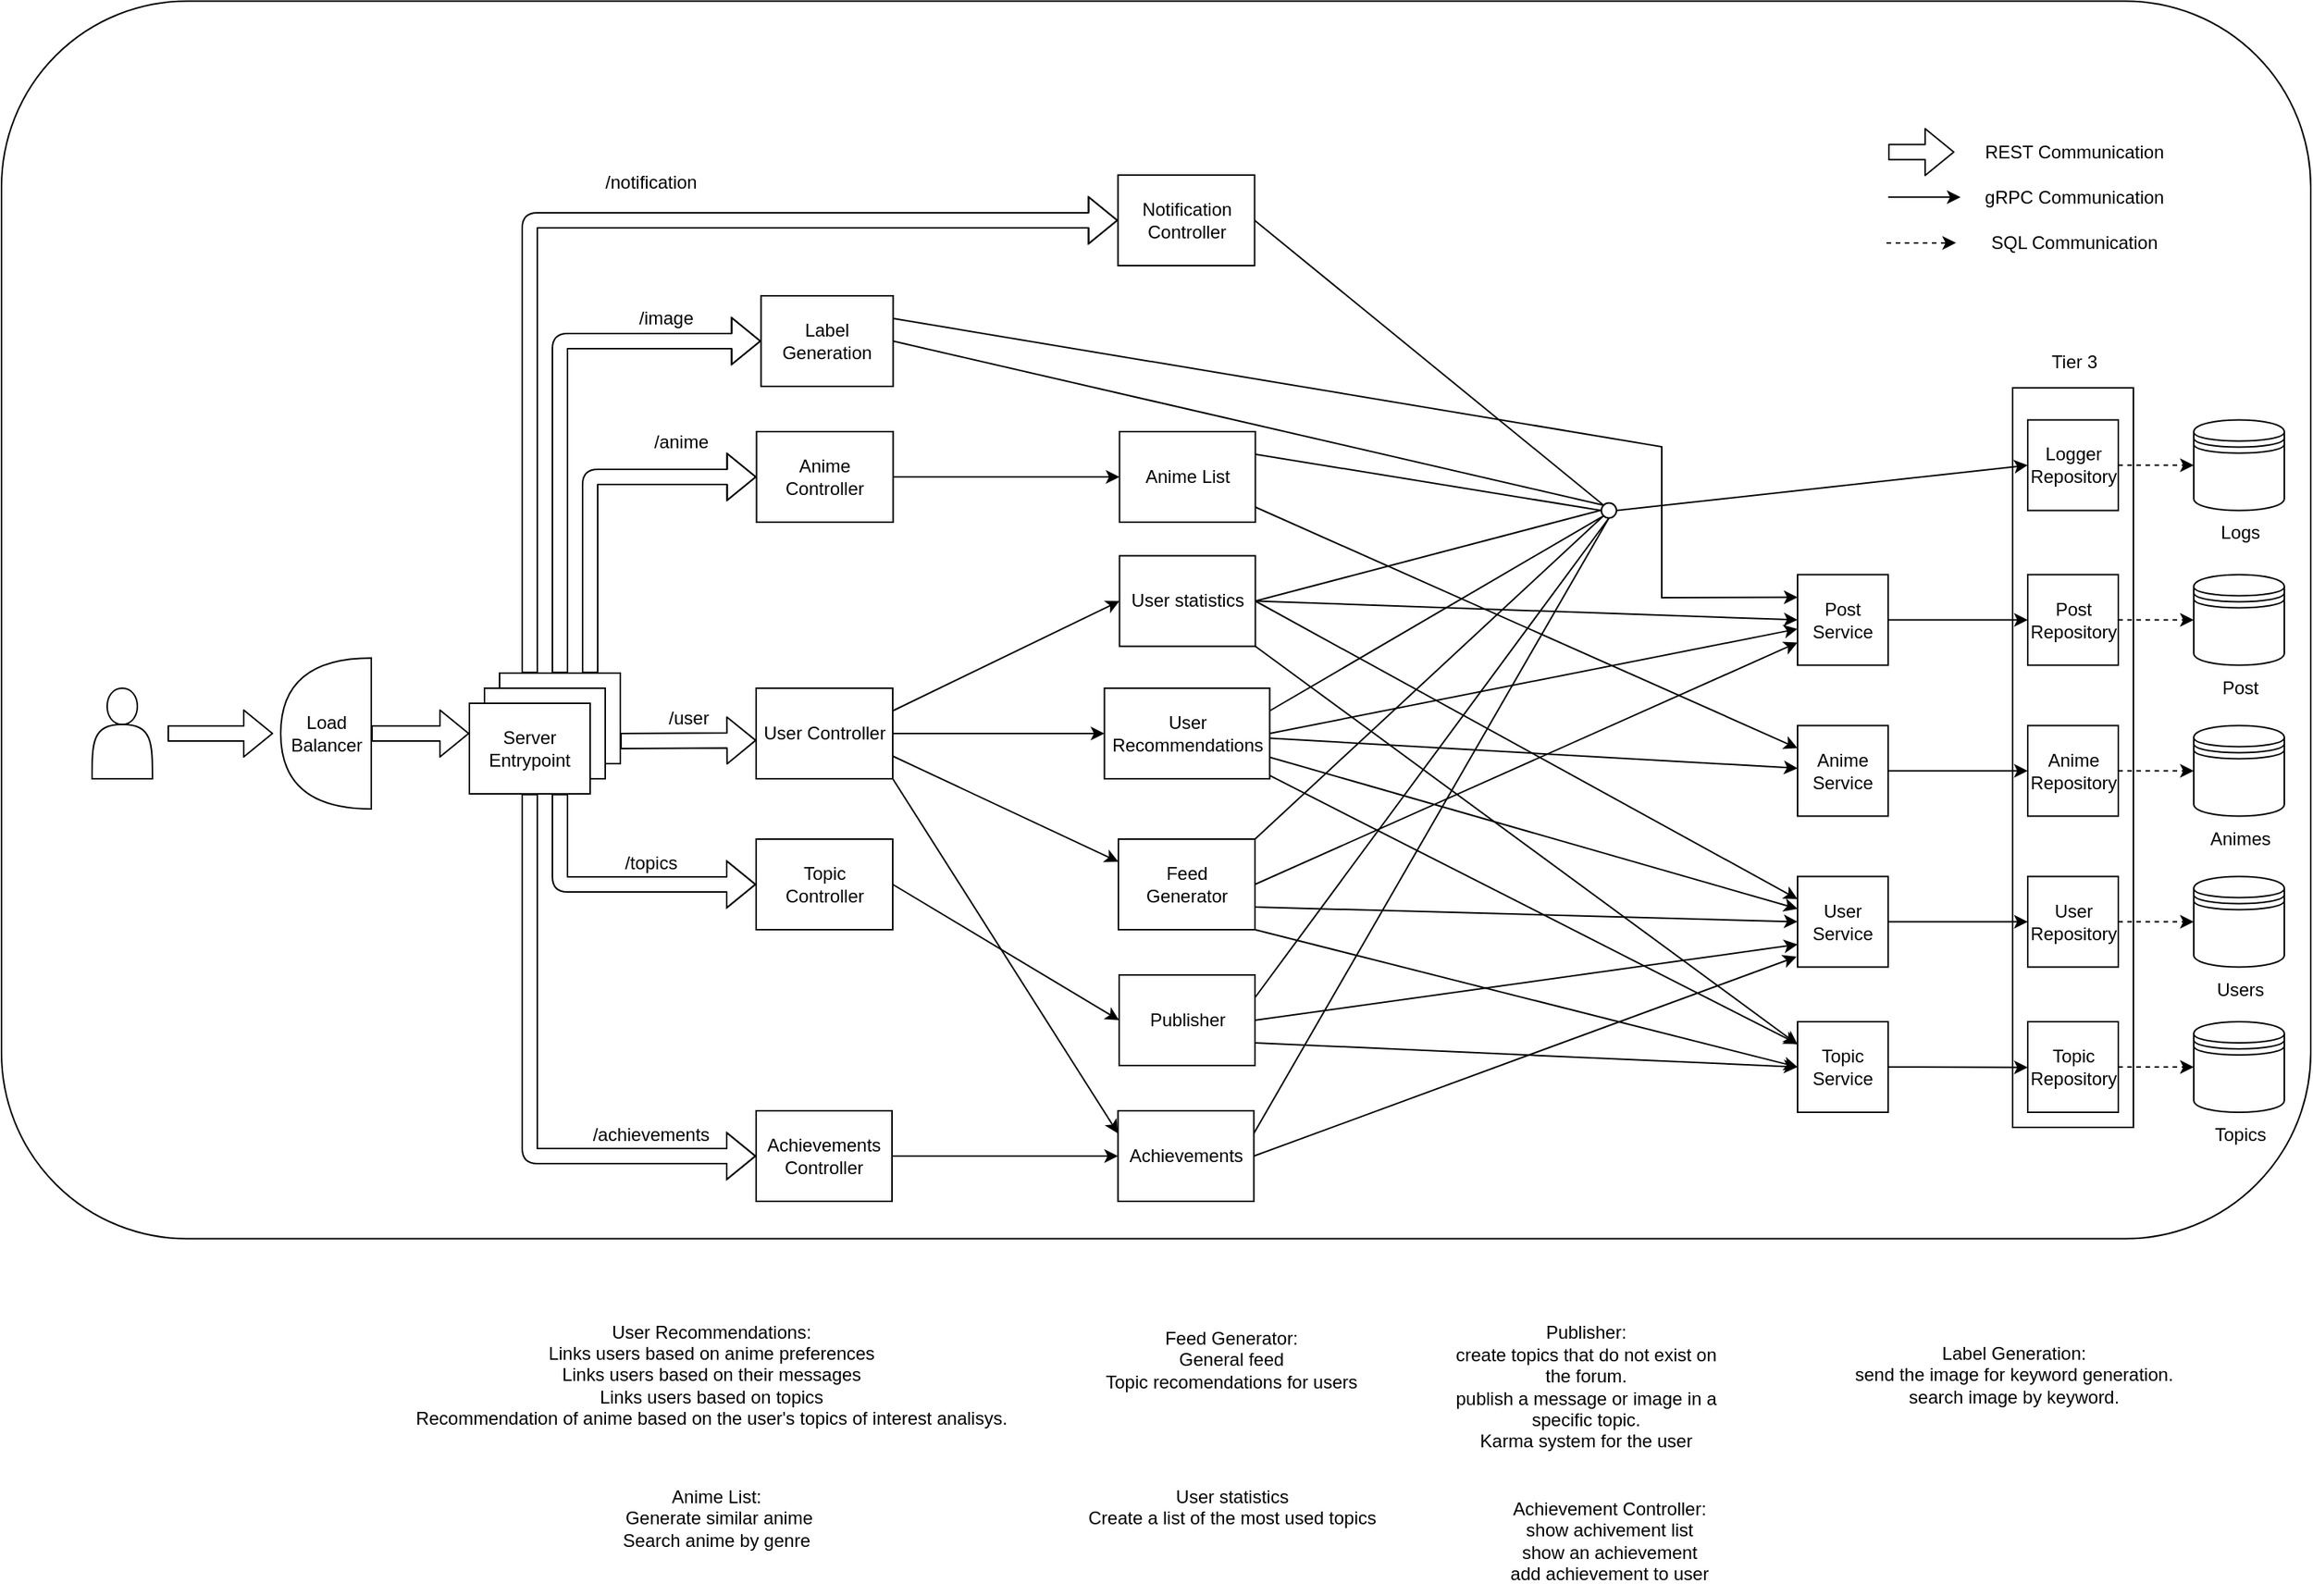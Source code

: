 <mxfile>
    <diagram id="ypNgHtK_cnsTJMlkypur" name="Phase 3 – Functional requirements and application architecture">
        <mxGraphModel dx="1513" dy="690" grid="1" gridSize="10" guides="1" tooltips="1" connect="1" arrows="1" fold="1" page="1" pageScale="1" pageWidth="850" pageHeight="1100" background="#ffffff" math="0" shadow="0">
            <root>
                <mxCell id="0"/>
                <mxCell id="1" parent="0"/>
                <mxCell id="129" value="" style="rounded=1;whiteSpace=wrap;html=1;" parent="1" vertex="1">
                    <mxGeometry x="-800" y="24.75" width="1530" height="820" as="geometry"/>
                </mxCell>
                <mxCell id="38" value="" style="rounded=0;whiteSpace=wrap;html=1;" parent="1" vertex="1">
                    <mxGeometry x="532.5" y="281" width="80" height="490" as="geometry"/>
                </mxCell>
                <mxCell id="R2yVV-g7roi1aGbfgLEV-1" value="" style="shape=datastore;whiteSpace=wrap;html=1;" parent="1" vertex="1">
                    <mxGeometry x="652.5" y="604.75" width="60" height="60" as="geometry"/>
                </mxCell>
                <mxCell id="2" value="" style="shape=actor;whiteSpace=wrap;html=1;" parent="1" vertex="1">
                    <mxGeometry x="-740" y="480" width="40" height="60" as="geometry"/>
                </mxCell>
                <mxCell id="9" value="" style="shape=or;whiteSpace=wrap;html=1;rotation=-180;" parent="1" vertex="1">
                    <mxGeometry x="-615" y="460" width="60" height="100" as="geometry"/>
                </mxCell>
                <mxCell id="10" value="Load&lt;br&gt;Balancer" style="text;html=1;align=center;verticalAlign=middle;resizable=0;points=[];autosize=1;strokeColor=none;fillColor=none;" parent="1" vertex="1">
                    <mxGeometry x="-620" y="490" width="70" height="40" as="geometry"/>
                </mxCell>
                <mxCell id="12" value="" style="rounded=0;whiteSpace=wrap;html=1;" parent="1" vertex="1">
                    <mxGeometry x="-470" y="470" width="80" height="60" as="geometry"/>
                </mxCell>
                <mxCell id="11" value="" style="rounded=0;whiteSpace=wrap;html=1;" parent="1" vertex="1">
                    <mxGeometry x="-480" y="480" width="80" height="60" as="geometry"/>
                </mxCell>
                <mxCell id="5" value="Server&lt;br&gt;Entrypoint" style="rounded=0;whiteSpace=wrap;html=1;" parent="1" vertex="1">
                    <mxGeometry x="-490" y="490" width="80" height="60" as="geometry"/>
                </mxCell>
                <mxCell id="16" value="Users" style="text;html=1;align=center;verticalAlign=middle;resizable=0;points=[];autosize=1;strokeColor=none;fillColor=none;" parent="1" vertex="1">
                    <mxGeometry x="652.5" y="664.75" width="60" height="30" as="geometry"/>
                </mxCell>
                <mxCell id="DDFgqJIRZyD7DjnSiCl7-17" value="" style="shape=datastore;whiteSpace=wrap;html=1;" parent="1" vertex="1">
                    <mxGeometry x="652.5" y="504.75" width="60" height="60" as="geometry"/>
                </mxCell>
                <mxCell id="18" value="" style="shape=datastore;whiteSpace=wrap;html=1;" parent="1" vertex="1">
                    <mxGeometry x="652.5" y="404.75" width="60" height="60" as="geometry"/>
                </mxCell>
                <mxCell id="19" value="Post" style="text;html=1;align=center;verticalAlign=middle;resizable=0;points=[];autosize=1;strokeColor=none;fillColor=none;" parent="1" vertex="1">
                    <mxGeometry x="657.5" y="464.75" width="50" height="30" as="geometry"/>
                </mxCell>
                <mxCell id="R2yVV-g7roi1aGbfgLEV-24" value="Animes" style="text;html=1;align=center;verticalAlign=middle;resizable=0;points=[];autosize=1;strokeColor=none;fillColor=none;" parent="1" vertex="1">
                    <mxGeometry x="647.5" y="564.75" width="70" height="30" as="geometry"/>
                </mxCell>
                <mxCell id="29" value="Logger&lt;br&gt;Repository" style="whiteSpace=wrap;html=1;aspect=fixed;" parent="1" vertex="1">
                    <mxGeometry x="542.5" y="302.25" width="60" height="60" as="geometry"/>
                </mxCell>
                <mxCell id="30" value="" style="shape=datastore;whiteSpace=wrap;html=1;" parent="1" vertex="1">
                    <mxGeometry x="652.5" y="302.25" width="60" height="60" as="geometry"/>
                </mxCell>
                <mxCell id="31" value="Logs" style="text;html=1;align=center;verticalAlign=middle;resizable=0;points=[];autosize=1;strokeColor=none;fillColor=none;" parent="1" vertex="1">
                    <mxGeometry x="657.5" y="362.25" width="50" height="30" as="geometry"/>
                </mxCell>
                <mxCell id="34" value="&lt;span style=&quot;color: rgb(0, 0, 0); text-wrap-mode: nowrap;&quot;&gt;Post&lt;/span&gt;&lt;br&gt;&lt;span style=&quot;color: rgb(0, 0, 0);&quot;&gt;Repository&lt;/span&gt;" style="whiteSpace=wrap;html=1;aspect=fixed;" parent="1" vertex="1">
                    <mxGeometry x="542.5" y="404.75" width="60" height="60" as="geometry"/>
                </mxCell>
                <mxCell id="35" value="Anime&lt;br&gt;&lt;span style=&quot;color: rgb(0, 0, 0);&quot;&gt;Repository&lt;/span&gt;" style="whiteSpace=wrap;html=1;aspect=fixed;" parent="1" vertex="1">
                    <mxGeometry x="542.5" y="504.75" width="60" height="60" as="geometry"/>
                </mxCell>
                <mxCell id="36" value="User&lt;br&gt;&lt;span style=&quot;color: rgb(0, 0, 0);&quot;&gt;Repository&lt;/span&gt;" style="whiteSpace=wrap;html=1;aspect=fixed;" parent="1" vertex="1">
                    <mxGeometry x="542.5" y="604.75" width="60" height="60" as="geometry"/>
                </mxCell>
                <mxCell id="39" value="Tier 3" style="text;html=1;align=center;verticalAlign=middle;resizable=0;points=[];autosize=1;strokeColor=none;fillColor=none;" parent="1" vertex="1">
                    <mxGeometry x="547.5" y="249" width="50" height="30" as="geometry"/>
                </mxCell>
                <mxCell id="43" value="Label&lt;br&gt;Generation" style="rounded=0;whiteSpace=wrap;html=1;" parent="1" vertex="1">
                    <mxGeometry x="-296.75" y="220" width="87.5" height="60" as="geometry"/>
                </mxCell>
                <mxCell id="45" value="" style="shape=datastore;whiteSpace=wrap;html=1;" parent="1" vertex="1">
                    <mxGeometry x="652.5" y="701" width="60" height="60" as="geometry"/>
                </mxCell>
                <mxCell id="46" value="Topics" style="text;html=1;align=center;verticalAlign=middle;resizable=0;points=[];autosize=1;strokeColor=none;fillColor=none;" parent="1" vertex="1">
                    <mxGeometry x="652.5" y="761" width="60" height="30" as="geometry"/>
                </mxCell>
                <mxCell id="47" value="Topic&lt;br&gt;&lt;span style=&quot;color: rgb(0, 0, 0);&quot;&gt;Repository&lt;/span&gt;" style="whiteSpace=wrap;html=1;aspect=fixed;" parent="1" vertex="1">
                    <mxGeometry x="542.5" y="701" width="60" height="60" as="geometry"/>
                </mxCell>
                <mxCell id="55" value="Post&lt;br&gt;Service" style="rounded=0;whiteSpace=wrap;html=1;" parent="1" vertex="1">
                    <mxGeometry x="390" y="404.75" width="60" height="60" as="geometry"/>
                </mxCell>
                <mxCell id="DDFgqJIRZyD7DjnSiCl7-64" style="edgeStyle=none;html=1;" parent="1" source="56" target="35" edge="1">
                    <mxGeometry relative="1" as="geometry"/>
                </mxCell>
                <mxCell id="56" value="Anime&lt;br&gt;Service" style="rounded=0;whiteSpace=wrap;html=1;" parent="1" vertex="1">
                    <mxGeometry x="390" y="504.75" width="60" height="60" as="geometry"/>
                </mxCell>
                <mxCell id="57" value="User&lt;br&gt;Service" style="rounded=0;whiteSpace=wrap;html=1;" parent="1" vertex="1">
                    <mxGeometry x="390" y="604.75" width="60" height="60" as="geometry"/>
                </mxCell>
                <mxCell id="58" value="Topic&lt;br&gt;Service" style="rounded=0;whiteSpace=wrap;html=1;" parent="1" vertex="1">
                    <mxGeometry x="390" y="701" width="60" height="60" as="geometry"/>
                </mxCell>
                <mxCell id="62" value="" style="endArrow=classic;html=1;entryX=0;entryY=0.25;entryDx=0;entryDy=0;exitX=1;exitY=0.25;exitDx=0;exitDy=0;rounded=0;curved=0;" parent="1" source="43" target="55" edge="1">
                    <mxGeometry width="50" height="50" relative="1" as="geometry">
                        <mxPoint x="-30" y="490" as="sourcePoint"/>
                        <mxPoint x="20" y="440" as="targetPoint"/>
                        <Array as="points">
                            <mxPoint x="300" y="320"/>
                            <mxPoint x="300" y="420"/>
                        </Array>
                    </mxGeometry>
                </mxCell>
                <mxCell id="63" value="" style="endArrow=classic;html=1;entryX=0;entryY=0.5;entryDx=0;entryDy=0;exitX=1;exitY=0.5;exitDx=0;exitDy=0;" parent="1" source="55" target="34" edge="1">
                    <mxGeometry width="50" height="50" relative="1" as="geometry">
                        <mxPoint x="442.5" y="491" as="sourcePoint"/>
                        <mxPoint x="492.5" y="441" as="targetPoint"/>
                    </mxGeometry>
                </mxCell>
                <mxCell id="R2yVV-g7roi1aGbfgLEV-63" value="" style="endArrow=classic;startArrow=none;html=1;entryX=0;entryY=0.5;entryDx=0;entryDy=0;exitX=1;exitY=0.5;exitDx=0;exitDy=0;startFill=0;" parent="1" source="57" target="36" edge="1">
                    <mxGeometry width="50" height="50" relative="1" as="geometry">
                        <mxPoint x="500" y="634.38" as="sourcePoint"/>
                        <mxPoint x="550" y="634.38" as="targetPoint"/>
                    </mxGeometry>
                </mxCell>
                <mxCell id="R2yVV-g7roi1aGbfgLEV-64" value="" style="endArrow=classic;startArrow=none;html=1;entryX=0;entryY=0.5;entryDx=0;entryDy=0;exitX=1;exitY=0.5;exitDx=0;exitDy=0;startFill=0;" parent="1" source="58" edge="1">
                    <mxGeometry width="50" height="50" relative="1" as="geometry">
                        <mxPoint x="500" y="730.63" as="sourcePoint"/>
                        <mxPoint x="542.5" y="731.25" as="targetPoint"/>
                    </mxGeometry>
                </mxCell>
                <mxCell id="68" value="Publisher" style="rounded=0;whiteSpace=wrap;html=1;" parent="1" vertex="1">
                    <mxGeometry x="-59.5" y="670" width="90" height="60" as="geometry"/>
                </mxCell>
                <mxCell id="70" value="" style="endArrow=classic;html=1;entryX=0;entryY=0.5;entryDx=0;entryDy=0;exitX=1;exitY=0.75;exitDx=0;exitDy=0;" parent="1" source="68" target="58" edge="1">
                    <mxGeometry width="50" height="50" relative="1" as="geometry">
                        <mxPoint x="-10" y="650" as="sourcePoint"/>
                        <mxPoint x="40" y="600" as="targetPoint"/>
                    </mxGeometry>
                </mxCell>
                <mxCell id="72" value="Feed&lt;br&gt;Generator" style="rounded=0;whiteSpace=wrap;html=1;" parent="1" vertex="1">
                    <mxGeometry x="-60" y="580" width="90.5" height="60" as="geometry"/>
                </mxCell>
                <mxCell id="DDFgqJIRZyD7DjnSiCl7-72" value="Achievements&lt;div&gt;Controller&lt;/div&gt;" style="rounded=0;whiteSpace=wrap;html=1;" parent="1" vertex="1">
                    <mxGeometry x="-300" y="760" width="90" height="60" as="geometry"/>
                </mxCell>
                <mxCell id="74" value="" style="endArrow=classic;html=1;entryX=0;entryY=0.5;entryDx=0;entryDy=0;exitX=1;exitY=0.75;exitDx=0;exitDy=0;" parent="1" source="72" target="57" edge="1">
                    <mxGeometry width="50" height="50" relative="1" as="geometry">
                        <mxPoint x="-140" y="570" as="sourcePoint"/>
                        <mxPoint x="-90" y="520" as="targetPoint"/>
                    </mxGeometry>
                </mxCell>
                <mxCell id="75" value="/image" style="text;html=1;align=center;verticalAlign=middle;resizable=0;points=[];autosize=1;strokeColor=none;fillColor=none;" parent="1" vertex="1">
                    <mxGeometry x="-389.75" y="220" width="60" height="30" as="geometry"/>
                </mxCell>
                <mxCell id="77" value="" style="endArrow=classic;html=1;entryX=0;entryY=0.75;entryDx=0;entryDy=0;exitX=1;exitY=0.5;exitDx=0;exitDy=0;" parent="1" source="68" target="57" edge="1">
                    <mxGeometry width="50" height="50" relative="1" as="geometry">
                        <mxPoint x="-60" y="590" as="sourcePoint"/>
                        <mxPoint x="-10" y="540" as="targetPoint"/>
                    </mxGeometry>
                </mxCell>
                <mxCell id="78" value="Topic&lt;br&gt;Controller" style="rounded=0;whiteSpace=wrap;html=1;" parent="1" vertex="1">
                    <mxGeometry x="-300" y="580" width="90.5" height="60" as="geometry"/>
                </mxCell>
                <mxCell id="80" value="" style="endArrow=classic;html=1;entryX=0;entryY=0.5;entryDx=0;entryDy=0;exitX=1;exitY=0.5;exitDx=0;exitDy=0;" parent="1" source="78" target="68" edge="1">
                    <mxGeometry width="50" height="50" relative="1" as="geometry">
                        <mxPoint x="-200" y="520" as="sourcePoint"/>
                        <mxPoint x="-150" y="470" as="targetPoint"/>
                    </mxGeometry>
                </mxCell>
                <mxCell id="3nlse7nU_7aJ0FhMdwJK-82" value="Anime Controller" style="rounded=0;whiteSpace=wrap;html=1;" parent="1" vertex="1">
                    <mxGeometry x="-299.75" y="310" width="90.5" height="60" as="geometry"/>
                </mxCell>
                <mxCell id="3nlse7nU_7aJ0FhMdwJK-83" value="/notification" style="text;html=1;align=center;verticalAlign=middle;resizable=0;points=[];autosize=1;strokeColor=none;fillColor=none;" parent="1" vertex="1">
                    <mxGeometry x="-410" y="130" width="80" height="30" as="geometry"/>
                </mxCell>
                <mxCell id="3nlse7nU_7aJ0FhMdwJK-84" value="Notification Controller" style="rounded=0;whiteSpace=wrap;html=1;" parent="1" vertex="1">
                    <mxGeometry x="-60.25" y="140" width="90.5" height="60" as="geometry"/>
                </mxCell>
                <mxCell id="3nlse7nU_7aJ0FhMdwJK-85" value="User Controller" style="rounded=0;whiteSpace=wrap;html=1;" parent="1" vertex="1">
                    <mxGeometry x="-300" y="480" width="90.5" height="60" as="geometry"/>
                </mxCell>
                <mxCell id="83" value="/achievements" style="text;html=1;align=center;verticalAlign=middle;resizable=0;points=[];autosize=1;strokeColor=none;fillColor=none;" parent="1" vertex="1">
                    <mxGeometry x="-420" y="761" width="100" height="30" as="geometry"/>
                </mxCell>
                <mxCell id="81" value="/user" style="text;html=1;align=center;verticalAlign=middle;resizable=0;points=[];autosize=1;strokeColor=none;fillColor=none;" parent="1" vertex="1">
                    <mxGeometry x="-370" y="485" width="50" height="30" as="geometry"/>
                </mxCell>
                <mxCell id="76" value="/topics" style="text;html=1;align=center;verticalAlign=middle;resizable=0;points=[];autosize=1;strokeColor=none;fillColor=none;" parent="1" vertex="1">
                    <mxGeometry x="-400" y="581" width="60" height="30" as="geometry"/>
                </mxCell>
                <mxCell id="3nlse7nU_7aJ0FhMdwJK-81" value="/anime" style="text;html=1;align=center;verticalAlign=middle;resizable=0;points=[];autosize=1;strokeColor=none;fillColor=none;" parent="1" vertex="1">
                    <mxGeometry x="-380" y="302.25" width="60" height="30" as="geometry"/>
                </mxCell>
                <mxCell id="R2yVV-g7roi1aGbfgLEV-91" value="User&lt;div&gt;Recommendations&lt;/div&gt;" style="rounded=0;whiteSpace=wrap;html=1;" parent="1" vertex="1">
                    <mxGeometry x="-69.25" y="480" width="109.5" height="60" as="geometry"/>
                </mxCell>
                <mxCell id="R2yVV-g7roi1aGbfgLEV-93" value="" style="endArrow=classic;html=1;" parent="1" source="3nlse7nU_7aJ0FhMdwJK-85" target="R2yVV-g7roi1aGbfgLEV-91" edge="1">
                    <mxGeometry width="50" height="50" relative="1" as="geometry">
                        <mxPoint x="-199" y="420" as="sourcePoint"/>
                        <mxPoint x="-79" y="450" as="targetPoint"/>
                    </mxGeometry>
                </mxCell>
                <mxCell id="R2yVV-g7roi1aGbfgLEV-94" value="" style="endArrow=classic;html=1;" parent="1" source="R2yVV-g7roi1aGbfgLEV-91" target="57" edge="1">
                    <mxGeometry width="50" height="50" relative="1" as="geometry">
                        <mxPoint x="11" y="469" as="sourcePoint"/>
                        <mxPoint x="400" y="630" as="targetPoint"/>
                    </mxGeometry>
                </mxCell>
                <mxCell id="R2yVV-g7roi1aGbfgLEV-95" value="" style="endArrow=classic;html=1;exitX=1;exitY=0.5;exitDx=0;exitDy=0;" parent="1" source="R2yVV-g7roi1aGbfgLEV-91" target="55" edge="1">
                    <mxGeometry width="50" height="50" relative="1" as="geometry">
                        <mxPoint x="30" y="544" as="sourcePoint"/>
                        <mxPoint x="400" y="637" as="targetPoint"/>
                    </mxGeometry>
                </mxCell>
                <mxCell id="3nlse7nU_7aJ0FhMdwJK-93" value="" style="endArrow=classic;html=1;exitX=1;exitY=0.5;exitDx=0;exitDy=0;entryX=-0.011;entryY=0.886;entryDx=0;entryDy=0;entryPerimeter=0;" parent="1" source="155" target="57" edge="1">
                    <mxGeometry width="50" height="50" relative="1" as="geometry">
                        <mxPoint x="110" y="640" as="sourcePoint"/>
                        <mxPoint x="380" y="670" as="targetPoint"/>
                    </mxGeometry>
                </mxCell>
                <mxCell id="98" value="" style="endArrow=classic;html=1;entryX=0;entryY=0.75;entryDx=0;entryDy=0;exitX=1;exitY=0.5;exitDx=0;exitDy=0;" parent="1" source="72" target="55" edge="1">
                    <mxGeometry width="50" height="50" relative="1" as="geometry">
                        <mxPoint x="-9" y="595" as="sourcePoint"/>
                        <mxPoint x="152.01" y="539.738" as="targetPoint"/>
                    </mxGeometry>
                </mxCell>
                <mxCell id="R2yVV-g7roi1aGbfgLEV-98" value="Anime List" style="rounded=0;whiteSpace=wrap;html=1;" parent="1" vertex="1">
                    <mxGeometry x="-59.25" y="310" width="90" height="60" as="geometry"/>
                </mxCell>
                <mxCell id="99" value="" style="endArrow=classic;html=1;entryX=0;entryY=0.5;entryDx=0;entryDy=0;exitX=1;exitY=0.5;exitDx=0;exitDy=0;" parent="1" source="3nlse7nU_7aJ0FhMdwJK-82" target="R2yVV-g7roi1aGbfgLEV-98" edge="1">
                    <mxGeometry width="50" height="50" relative="1" as="geometry">
                        <mxPoint x="80.25" y="300" as="sourcePoint"/>
                        <mxPoint x="130.25" y="250" as="targetPoint"/>
                    </mxGeometry>
                </mxCell>
                <mxCell id="100" value="" style="endArrow=classic;html=1;entryX=0;entryY=0.25;entryDx=0;entryDy=0;" parent="1" source="R2yVV-g7roi1aGbfgLEV-98" target="56" edge="1">
                    <mxGeometry width="50" height="50" relative="1" as="geometry">
                        <mxPoint x="80" y="370" as="sourcePoint"/>
                        <mxPoint x="110" y="362" as="targetPoint"/>
                    </mxGeometry>
                </mxCell>
                <mxCell id="101" value="" style="endArrow=classic;html=1;entryX=0;entryY=0.5;entryDx=0;entryDy=0;exitX=1;exitY=0.5;exitDx=0;exitDy=0;" parent="1" source="103" target="29" edge="1">
                    <mxGeometry width="50" height="50" relative="1" as="geometry">
                        <mxPoint x="200" y="332" as="sourcePoint"/>
                        <mxPoint x="140" y="440" as="targetPoint"/>
                    </mxGeometry>
                </mxCell>
                <mxCell id="103" value="" style="ellipse;whiteSpace=wrap;html=1;aspect=fixed;" parent="1" vertex="1">
                    <mxGeometry x="260" y="357.25" width="10" height="10" as="geometry"/>
                </mxCell>
                <mxCell id="104" value="" style="endArrow=none;html=1;entryX=0;entryY=0.5;entryDx=0;entryDy=0;exitX=1;exitY=0.25;exitDx=0;exitDy=0;" parent="1" source="R2yVV-g7roi1aGbfgLEV-98" target="103" edge="1">
                    <mxGeometry width="50" height="50" relative="1" as="geometry">
                        <mxPoint x="80" y="440" as="sourcePoint"/>
                        <mxPoint x="130" y="390" as="targetPoint"/>
                    </mxGeometry>
                </mxCell>
                <mxCell id="106" value="" style="endArrow=none;html=1;entryX=0;entryY=1;entryDx=0;entryDy=0;exitX=1;exitY=0.25;exitDx=0;exitDy=0;" parent="1" source="R2yVV-g7roi1aGbfgLEV-91" target="103" edge="1">
                    <mxGeometry width="50" height="50" relative="1" as="geometry">
                        <mxPoint x="70" y="530" as="sourcePoint"/>
                        <mxPoint x="120" y="480" as="targetPoint"/>
                    </mxGeometry>
                </mxCell>
                <mxCell id="110" value="" style="endArrow=none;html=1;entryX=0.5;entryY=1;entryDx=0;entryDy=0;exitX=1;exitY=0.25;exitDx=0;exitDy=0;" parent="1" source="68" target="103" edge="1">
                    <mxGeometry width="50" height="50" relative="1" as="geometry">
                        <mxPoint x="90" y="610" as="sourcePoint"/>
                        <mxPoint x="140" y="560" as="targetPoint"/>
                    </mxGeometry>
                </mxCell>
                <mxCell id="111" value="" style="endArrow=none;html=1;entryX=0.5;entryY=1;entryDx=0;entryDy=0;exitX=1;exitY=0.25;exitDx=0;exitDy=0;" parent="1" source="155" target="103" edge="1">
                    <mxGeometry width="50" height="50" relative="1" as="geometry">
                        <mxPoint x="120" y="630" as="sourcePoint"/>
                        <mxPoint x="170" y="580" as="targetPoint"/>
                    </mxGeometry>
                </mxCell>
                <mxCell id="113" value="" style="endArrow=none;html=1;entryX=1;entryY=0.5;entryDx=0;entryDy=0;exitX=0;exitY=0;exitDx=0;exitDy=0;" parent="1" source="103" target="3nlse7nU_7aJ0FhMdwJK-84" edge="1">
                    <mxGeometry width="50" height="50" relative="1" as="geometry">
                        <mxPoint x="90" y="350" as="sourcePoint"/>
                        <mxPoint x="140" y="300" as="targetPoint"/>
                    </mxGeometry>
                </mxCell>
                <mxCell id="R2yVV-g7roi1aGbfgLEV-114" value="" style="endArrow=classic;html=1;" parent="1" source="R2yVV-g7roi1aGbfgLEV-91" target="58" edge="1">
                    <mxGeometry width="50" height="50" relative="1" as="geometry">
                        <mxPoint x="60" y="546" as="sourcePoint"/>
                        <mxPoint x="400" y="637" as="targetPoint"/>
                    </mxGeometry>
                </mxCell>
                <mxCell id="R2yVV-g7roi1aGbfgLEV-115" value="Anime List:&amp;nbsp;&lt;div&gt;Generate similar anime&lt;/div&gt;&lt;div&gt;Search anime by genre&amp;nbsp;&lt;/div&gt;" style="text;html=1;align=center;verticalAlign=middle;resizable=0;points=[];autosize=1;strokeColor=none;fillColor=none;" parent="1" vertex="1">
                    <mxGeometry x="-404.75" y="1000" width="160" height="60" as="geometry"/>
                </mxCell>
                <mxCell id="116" value="User Recommendations:&lt;div&gt;Links users based on anime preferences&lt;/div&gt;&lt;div&gt;Links users based on their messages&lt;/div&gt;&lt;div&gt;Links users based on topics&lt;/div&gt;&lt;div&gt;&lt;span style=&quot;background-color: transparent;&quot;&gt;Recommendation of anime based on the user&#39;s topics of interest analisys.&lt;/span&gt;&lt;br&gt;&lt;/div&gt;" style="text;html=1;align=center;verticalAlign=middle;resizable=0;points=[];autosize=1;strokeColor=none;fillColor=none;" parent="1" vertex="1">
                    <mxGeometry x="-549.75" y="890" width="440" height="90" as="geometry"/>
                </mxCell>
                <mxCell id="DDFgqJIRZyD7DjnSiCl7-120" value="Feed Generator:&lt;div&gt;General feed&lt;/div&gt;&lt;div&gt;Topic recomendations for users&lt;/div&gt;" style="text;html=1;align=center;verticalAlign=middle;whiteSpace=wrap;rounded=0;" parent="1" vertex="1">
                    <mxGeometry x="-90" y="885" width="209.5" height="80" as="geometry"/>
                </mxCell>
                <mxCell id="DDFgqJIRZyD7DjnSiCl7-121" value="Publisher:&lt;div&gt;&lt;div&gt;create topics that do not exist on the forum.&lt;/div&gt;&lt;div&gt;publish a message or image in a specific topic.&lt;/div&gt;&lt;/div&gt;&lt;div&gt;Karma system for the user&lt;/div&gt;" style="text;html=1;align=center;verticalAlign=middle;whiteSpace=wrap;rounded=0;" parent="1" vertex="1">
                    <mxGeometry x="160" y="885" width="180" height="115" as="geometry"/>
                </mxCell>
                <mxCell id="117" value="Achievement Controller:&lt;div&gt;show achivement list&lt;/div&gt;&lt;div&gt;show an achievement&lt;/div&gt;&lt;div&gt;add achievement to user&lt;/div&gt;" style="text;html=1;align=center;verticalAlign=middle;resizable=0;points=[];autosize=1;strokeColor=none;fillColor=none;" parent="1" vertex="1">
                    <mxGeometry x="190" y="1010" width="150" height="70" as="geometry"/>
                </mxCell>
                <mxCell id="118" value="Label Generation:&lt;br&gt;&lt;div&gt;send the image for keyword generation.&lt;/div&gt;&lt;div&gt;search image by keyword.&lt;/div&gt;" style="text;html=1;align=center;verticalAlign=middle;resizable=0;points=[];autosize=1;strokeColor=none;fillColor=none;" parent="1" vertex="1">
                    <mxGeometry x="417.5" y="905" width="230" height="60" as="geometry"/>
                </mxCell>
                <mxCell id="130" value="gRPC Communication" style="text;html=1;align=center;verticalAlign=middle;resizable=0;points=[];autosize=1;strokeColor=none;fillColor=none;" parent="1" vertex="1">
                    <mxGeometry x="502.5" y="140" width="140" height="30" as="geometry"/>
                </mxCell>
                <mxCell id="131" value="" style="shape=flexArrow;endArrow=classic;html=1;" parent="1" edge="1">
                    <mxGeometry width="50" height="50" relative="1" as="geometry">
                        <mxPoint x="-690" y="510" as="sourcePoint"/>
                        <mxPoint x="-620" y="510" as="targetPoint"/>
                    </mxGeometry>
                </mxCell>
                <mxCell id="132" value="" style="endArrow=classic;html=1;" parent="1" edge="1">
                    <mxGeometry width="50" height="50" relative="1" as="geometry">
                        <mxPoint x="450" y="154.66" as="sourcePoint"/>
                        <mxPoint x="498" y="154.66" as="targetPoint"/>
                    </mxGeometry>
                </mxCell>
                <mxCell id="R2yVV-g7roi1aGbfgLEV-140" value="" style="endArrow=classic;html=1;entryX=0;entryY=0.25;entryDx=0;entryDy=0;exitX=1;exitY=1;exitDx=0;exitDy=0;" parent="1" source="3nlse7nU_7aJ0FhMdwJK-85" target="155" edge="1">
                    <mxGeometry width="50" height="50" relative="1" as="geometry">
                        <mxPoint x="-199" y="520" as="sourcePoint"/>
                        <mxPoint x="-59" y="520" as="targetPoint"/>
                    </mxGeometry>
                </mxCell>
                <mxCell id="141" value="" style="endArrow=classic;html=1;entryX=0;entryY=0.5;entryDx=0;entryDy=0;exitX=1;exitY=0.5;exitDx=0;exitDy=0;dashed=1;" parent="1" source="47" target="45" edge="1">
                    <mxGeometry width="50" height="50" relative="1" as="geometry">
                        <mxPoint x="620" y="600" as="sourcePoint"/>
                        <mxPoint x="670" y="550" as="targetPoint"/>
                    </mxGeometry>
                </mxCell>
                <mxCell id="142" value="" style="endArrow=classic;html=1;entryX=0;entryY=0.5;entryDx=0;entryDy=0;exitX=1;exitY=0.5;exitDx=0;exitDy=0;dashed=1;" parent="1" source="36" target="R2yVV-g7roi1aGbfgLEV-1" edge="1">
                    <mxGeometry width="50" height="50" relative="1" as="geometry">
                        <mxPoint x="613" y="741" as="sourcePoint"/>
                        <mxPoint x="663" y="741" as="targetPoint"/>
                    </mxGeometry>
                </mxCell>
                <mxCell id="143" value="" style="endArrow=classic;html=1;entryX=0;entryY=0.5;entryDx=0;entryDy=0;exitX=1;exitY=0.5;exitDx=0;exitDy=0;dashed=1;" parent="1" source="29" target="30" edge="1">
                    <mxGeometry width="50" height="50" relative="1" as="geometry">
                        <mxPoint x="623" y="751" as="sourcePoint"/>
                        <mxPoint x="673" y="751" as="targetPoint"/>
                    </mxGeometry>
                </mxCell>
                <mxCell id="144" value="" style="endArrow=classic;html=1;entryX=0;entryY=0.5;entryDx=0;entryDy=0;exitX=1;exitY=0.5;exitDx=0;exitDy=0;dashed=1;" parent="1" source="34" target="18" edge="1">
                    <mxGeometry width="50" height="50" relative="1" as="geometry">
                        <mxPoint x="633" y="761" as="sourcePoint"/>
                        <mxPoint x="683" y="761" as="targetPoint"/>
                    </mxGeometry>
                </mxCell>
                <mxCell id="145" value="" style="endArrow=classic;html=1;entryX=0;entryY=0.5;entryDx=0;entryDy=0;exitX=1;exitY=0.5;exitDx=0;exitDy=0;dashed=1;" parent="1" source="35" target="DDFgqJIRZyD7DjnSiCl7-17" edge="1">
                    <mxGeometry width="50" height="50" relative="1" as="geometry">
                        <mxPoint x="643" y="771" as="sourcePoint"/>
                        <mxPoint x="693" y="771" as="targetPoint"/>
                    </mxGeometry>
                </mxCell>
                <mxCell id="147" value="" style="endArrow=classic;html=1;dashed=1;" parent="1" edge="1">
                    <mxGeometry width="50" height="50" relative="1" as="geometry">
                        <mxPoint x="449" y="185" as="sourcePoint"/>
                        <mxPoint x="495" y="184.931" as="targetPoint"/>
                    </mxGeometry>
                </mxCell>
                <mxCell id="148" value="SQL Communication" style="text;html=1;align=center;verticalAlign=middle;resizable=0;points=[];autosize=1;strokeColor=none;fillColor=none;" parent="1" vertex="1">
                    <mxGeometry x="507.5" y="170" width="130" height="30" as="geometry"/>
                </mxCell>
                <mxCell id="3nlse7nU_7aJ0FhMdwJK-149" value="User statistics" style="rounded=0;whiteSpace=wrap;html=1;" parent="1" vertex="1">
                    <mxGeometry x="-59.25" y="392.25" width="90" height="60" as="geometry"/>
                </mxCell>
                <mxCell id="3nlse7nU_7aJ0FhMdwJK-150" value="" style="endArrow=classic;html=1;entryX=0;entryY=0.5;entryDx=0;entryDy=0;exitX=1;exitY=0.25;exitDx=0;exitDy=0;" parent="1" source="3nlse7nU_7aJ0FhMdwJK-85" target="3nlse7nU_7aJ0FhMdwJK-149" edge="1">
                    <mxGeometry width="50" height="50" relative="1" as="geometry">
                        <mxPoint x="-50" y="500" as="sourcePoint"/>
                        <mxPoint y="450" as="targetPoint"/>
                    </mxGeometry>
                </mxCell>
                <mxCell id="3nlse7nU_7aJ0FhMdwJK-151" value="" style="endArrow=classic;html=1;entryX=0;entryY=0.5;entryDx=0;entryDy=0;exitX=1;exitY=0.5;exitDx=0;exitDy=0;" parent="1" source="3nlse7nU_7aJ0FhMdwJK-149" target="55" edge="1">
                    <mxGeometry width="50" height="50" relative="1" as="geometry">
                        <mxPoint x="180" y="470" as="sourcePoint"/>
                        <mxPoint x="230" y="420" as="targetPoint"/>
                    </mxGeometry>
                </mxCell>
                <mxCell id="3nlse7nU_7aJ0FhMdwJK-152" value="" style="endArrow=classic;html=1;entryX=0;entryY=0.25;entryDx=0;entryDy=0;exitX=1;exitY=0.5;exitDx=0;exitDy=0;" parent="1" source="3nlse7nU_7aJ0FhMdwJK-149" target="57" edge="1">
                    <mxGeometry width="50" height="50" relative="1" as="geometry">
                        <mxPoint x="41" y="432" as="sourcePoint"/>
                        <mxPoint x="400" y="445" as="targetPoint"/>
                    </mxGeometry>
                </mxCell>
                <mxCell id="149" value="" style="shape=flexArrow;endArrow=classic;html=1;" parent="1" source="9" edge="1">
                    <mxGeometry width="50" height="50" relative="1" as="geometry">
                        <mxPoint x="-680" y="520" as="sourcePoint"/>
                        <mxPoint x="-490" y="510" as="targetPoint"/>
                    </mxGeometry>
                </mxCell>
                <mxCell id="3nlse7nU_7aJ0FhMdwJK-153" value="" style="endArrow=classic;html=1;entryX=0;entryY=0.25;entryDx=0;entryDy=0;exitX=1;exitY=1;exitDx=0;exitDy=0;" parent="1" source="3nlse7nU_7aJ0FhMdwJK-149" target="58" edge="1">
                    <mxGeometry width="50" height="50" relative="1" as="geometry">
                        <mxPoint x="51" y="442" as="sourcePoint"/>
                        <mxPoint x="410" y="455" as="targetPoint"/>
                    </mxGeometry>
                </mxCell>
                <mxCell id="R2yVV-g7roi1aGbfgLEV-149" value="User&amp;nbsp;statistics&lt;div&gt;&lt;div style=&quot;scrollbar-color: light-dark(#e2e2e2, #4b4b4b)&lt;br/&gt;&#x9;&#x9;&#x9;&#x9;&#x9;light-dark(#fbfbfb, var(--dark-panel-color));&quot;&gt;Create a list of the most used topics&lt;/div&gt;&lt;/div&gt;&lt;div&gt;&lt;br&gt;&lt;/div&gt;" style="text;html=1;align=center;verticalAlign=middle;resizable=0;points=[];autosize=1;strokeColor=none;fillColor=none;" parent="1" vertex="1">
                    <mxGeometry x="-95.25" y="1000" width="220" height="60" as="geometry"/>
                </mxCell>
                <mxCell id="151" value="REST Communication" style="text;html=1;align=center;verticalAlign=middle;resizable=0;points=[];autosize=1;strokeColor=none;fillColor=none;" parent="1" vertex="1">
                    <mxGeometry x="502.5" y="110" width="140" height="30" as="geometry"/>
                </mxCell>
                <mxCell id="152" value="" style="shape=flexArrow;endArrow=classic;html=1;" parent="1" edge="1">
                    <mxGeometry width="50" height="50" relative="1" as="geometry">
                        <mxPoint x="450" y="124.71" as="sourcePoint"/>
                        <mxPoint x="494" y="124.71" as="targetPoint"/>
                    </mxGeometry>
                </mxCell>
                <mxCell id="3nlse7nU_7aJ0FhMdwJK-154" value="" style="endArrow=classic;html=1;exitX=1;exitY=0.75;exitDx=0;exitDy=0;entryX=0;entryY=0.25;entryDx=0;entryDy=0;" parent="1" source="3nlse7nU_7aJ0FhMdwJK-85" target="72" edge="1">
                    <mxGeometry width="50" height="50" relative="1" as="geometry">
                        <mxPoint x="-50" y="740" as="sourcePoint"/>
                        <mxPoint y="690" as="targetPoint"/>
                    </mxGeometry>
                </mxCell>
                <mxCell id="3nlse7nU_7aJ0FhMdwJK-155" value="" style="endArrow=classic;html=1;exitX=1;exitY=1;exitDx=0;exitDy=0;entryX=0;entryY=0.5;entryDx=0;entryDy=0;" parent="1" source="72" target="58" edge="1">
                    <mxGeometry width="50" height="50" relative="1" as="geometry">
                        <mxPoint x="120" y="690" as="sourcePoint"/>
                        <mxPoint x="170" y="640" as="targetPoint"/>
                    </mxGeometry>
                </mxCell>
                <mxCell id="3nlse7nU_7aJ0FhMdwJK-156" value="" style="endArrow=none;html=1;exitX=1;exitY=0.5;exitDx=0;exitDy=0;endFill=0;" parent="1" source="3nlse7nU_7aJ0FhMdwJK-149" edge="1">
                    <mxGeometry width="50" height="50" relative="1" as="geometry">
                        <mxPoint x="70" y="550" as="sourcePoint"/>
                        <mxPoint x="260" y="362" as="targetPoint"/>
                    </mxGeometry>
                </mxCell>
                <mxCell id="3nlse7nU_7aJ0FhMdwJK-157" value="" style="endArrow=none;html=1;entryX=0;entryY=1;entryDx=0;entryDy=0;exitX=1;exitY=0;exitDx=0;exitDy=0;" parent="1" source="72" target="103" edge="1">
                    <mxGeometry width="50" height="50" relative="1" as="geometry">
                        <mxPoint x="41" y="695" as="sourcePoint"/>
                        <mxPoint x="275" y="377" as="targetPoint"/>
                    </mxGeometry>
                </mxCell>
                <mxCell id="153" value="" style="endArrow=none;html=1;entryX=0;entryY=0;entryDx=0;entryDy=0;exitX=1;exitY=0.5;exitDx=0;exitDy=0;" parent="1" source="43" target="103" edge="1">
                    <mxGeometry width="50" height="50" relative="1" as="geometry">
                        <mxPoint x="-210" y="260" as="sourcePoint"/>
                        <mxPoint x="150" y="450" as="targetPoint"/>
                    </mxGeometry>
                </mxCell>
                <mxCell id="155" value="Achievements" style="rounded=0;whiteSpace=wrap;html=1;" parent="1" vertex="1">
                    <mxGeometry x="-60.25" y="760" width="90" height="60" as="geometry"/>
                </mxCell>
                <mxCell id="156" value="" style="endArrow=classic;html=1;entryX=0;entryY=0.5;entryDx=0;entryDy=0;" parent="1" source="DDFgqJIRZyD7DjnSiCl7-72" target="155" edge="1">
                    <mxGeometry width="50" height="50" relative="1" as="geometry">
                        <mxPoint x="-224" y="550" as="sourcePoint"/>
                        <mxPoint x="-50" y="800" as="targetPoint"/>
                    </mxGeometry>
                </mxCell>
                <mxCell id="157" value="" style="shape=flexArrow;endArrow=classic;html=1;exitX=0.25;exitY=0;exitDx=0;exitDy=0;entryX=0;entryY=0.5;entryDx=0;entryDy=0;" parent="1" source="12" target="3nlse7nU_7aJ0FhMdwJK-84" edge="1">
                    <mxGeometry width="50" height="50" relative="1" as="geometry">
                        <mxPoint x="-490" y="279" as="sourcePoint"/>
                        <mxPoint x="-446" y="279" as="targetPoint"/>
                        <Array as="points">
                            <mxPoint x="-450" y="170"/>
                        </Array>
                    </mxGeometry>
                </mxCell>
                <mxCell id="158" value="" style="shape=flexArrow;endArrow=classic;html=1;exitX=0.5;exitY=0;exitDx=0;exitDy=0;entryX=0;entryY=0.5;entryDx=0;entryDy=0;" parent="1" source="12" target="43" edge="1">
                    <mxGeometry width="50" height="50" relative="1" as="geometry">
                        <mxPoint x="-389.75" y="279" as="sourcePoint"/>
                        <mxPoint x="-345.75" y="279" as="targetPoint"/>
                        <Array as="points">
                            <mxPoint x="-430" y="250"/>
                        </Array>
                    </mxGeometry>
                </mxCell>
                <mxCell id="159" value="" style="shape=flexArrow;endArrow=classic;html=1;entryX=0;entryY=0.5;entryDx=0;entryDy=0;exitX=0.75;exitY=0;exitDx=0;exitDy=0;" parent="1" source="12" target="3nlse7nU_7aJ0FhMdwJK-82" edge="1">
                    <mxGeometry width="50" height="50" relative="1" as="geometry">
                        <mxPoint x="-381.75" y="376.75" as="sourcePoint"/>
                        <mxPoint x="-337.75" y="376.75" as="targetPoint"/>
                        <Array as="points">
                            <mxPoint x="-410" y="340"/>
                        </Array>
                    </mxGeometry>
                </mxCell>
                <mxCell id="160" value="" style="shape=flexArrow;endArrow=classic;html=1;exitX=1;exitY=0.75;exitDx=0;exitDy=0;entryX=0.002;entryY=0.576;entryDx=0;entryDy=0;entryPerimeter=0;" parent="1" source="12" target="3nlse7nU_7aJ0FhMdwJK-85" edge="1">
                    <mxGeometry width="50" height="50" relative="1" as="geometry">
                        <mxPoint x="-364" y="452.25" as="sourcePoint"/>
                        <mxPoint x="-320" y="452.25" as="targetPoint"/>
                    </mxGeometry>
                </mxCell>
                <mxCell id="161" value="" style="shape=flexArrow;endArrow=classic;html=1;exitX=0.75;exitY=1;exitDx=0;exitDy=0;entryX=0;entryY=0.5;entryDx=0;entryDy=0;" parent="1" source="5" target="78" edge="1">
                    <mxGeometry width="50" height="50" relative="1" as="geometry">
                        <mxPoint x="-380" y="525" as="sourcePoint"/>
                        <mxPoint x="-290" y="525" as="targetPoint"/>
                        <Array as="points">
                            <mxPoint x="-430" y="610"/>
                        </Array>
                    </mxGeometry>
                </mxCell>
                <mxCell id="162" value="" style="shape=flexArrow;endArrow=classic;html=1;exitX=0.5;exitY=1;exitDx=0;exitDy=0;entryX=0;entryY=0.5;entryDx=0;entryDy=0;" parent="1" source="5" target="DDFgqJIRZyD7DjnSiCl7-72" edge="1">
                    <mxGeometry width="50" height="50" relative="1" as="geometry">
                        <mxPoint x="-420" y="560" as="sourcePoint"/>
                        <mxPoint x="-290" y="620" as="targetPoint"/>
                        <Array as="points">
                            <mxPoint x="-450" y="790"/>
                        </Array>
                    </mxGeometry>
                </mxCell>
                <mxCell id="163" value="" style="endArrow=classic;html=1;" edge="1" parent="1" source="R2yVV-g7roi1aGbfgLEV-91" target="56">
                    <mxGeometry width="50" height="50" relative="1" as="geometry">
                        <mxPoint x="50" y="536" as="sourcePoint"/>
                        <mxPoint x="400" y="636" as="targetPoint"/>
                    </mxGeometry>
                </mxCell>
            </root>
        </mxGraphModel>
    </diagram>
</mxfile>